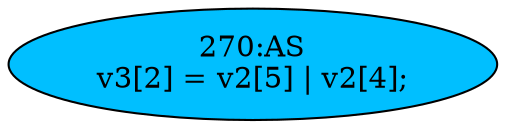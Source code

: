 strict digraph "" {
	node [label="\N"];
	"270:AS"	 [ast="<pyverilog.vparser.ast.Assign object at 0x7f407842b490>",
		def_var="['v3']",
		fillcolor=deepskyblue,
		label="270:AS
v3[2] = v2[5] | v2[4];",
		statements="[]",
		style=filled,
		typ=Assign,
		use_var="['v2', 'v2']"];
}
